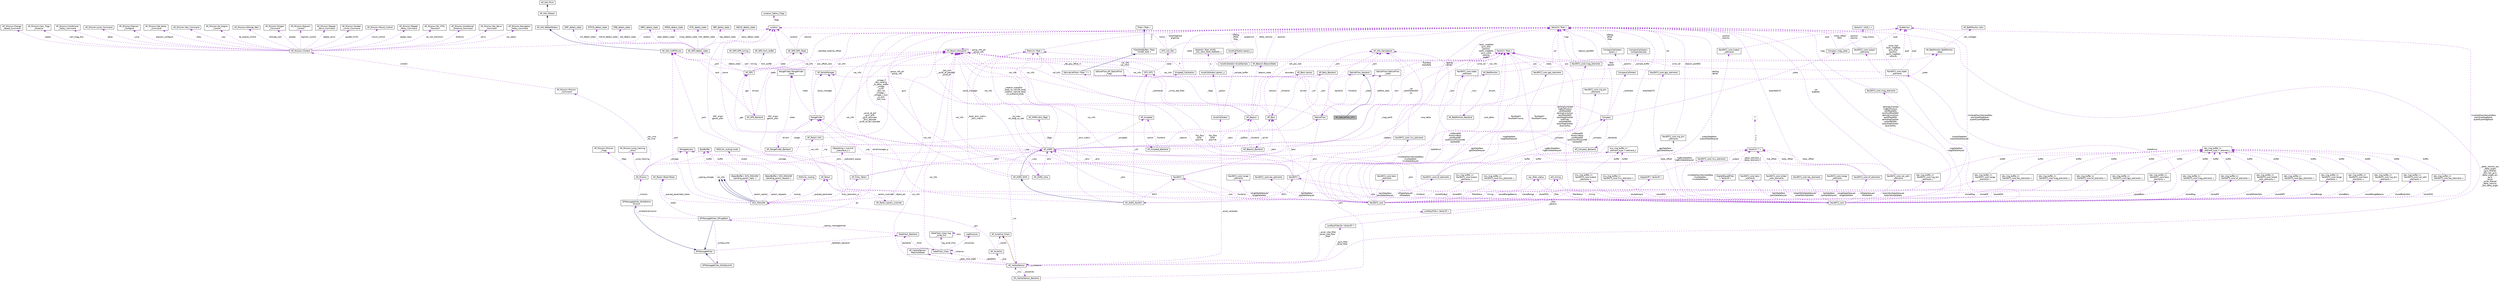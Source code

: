 digraph "AP_OpticalFlow_SITL"
{
 // INTERACTIVE_SVG=YES
  edge [fontname="Helvetica",fontsize="10",labelfontname="Helvetica",labelfontsize="10"];
  node [fontname="Helvetica",fontsize="10",shape=record];
  Node1 [label="AP_OpticalFlow_SITL",height=0.2,width=0.4,color="black", fillcolor="grey75", style="filled", fontcolor="black"];
  Node2 -> Node1 [dir="back",color="midnightblue",fontsize="10",style="solid",fontname="Helvetica"];
  Node2 [label="OpticalFlow_backend",height=0.2,width=0.4,color="black", fillcolor="white", style="filled",URL="$classOpticalFlow__backend.html"];
  Node3 -> Node2 [dir="back",color="darkorchid3",fontsize="10",style="dashed",label=" frontend" ,fontname="Helvetica"];
  Node3 [label="OpticalFlow",height=0.2,width=0.4,color="black", fillcolor="white", style="filled",URL="$classOpticalFlow.html"];
  Node4 -> Node3 [dir="back",color="darkorchid3",fontsize="10",style="dashed",label=" _ahrs" ,fontname="Helvetica"];
  Node4 [label="AP_AHRS_NavEKF",height=0.2,width=0.4,color="black", fillcolor="white", style="filled",URL="$classAP__AHRS__NavEKF.html"];
  Node5 -> Node4 [dir="back",color="midnightblue",fontsize="10",style="solid",fontname="Helvetica"];
  Node5 [label="AP_AHRS_DCM",height=0.2,width=0.4,color="black", fillcolor="white", style="filled",URL="$classAP__AHRS__DCM.html"];
  Node6 -> Node5 [dir="back",color="midnightblue",fontsize="10",style="solid",fontname="Helvetica"];
  Node6 [label="AP_AHRS",height=0.2,width=0.4,color="black", fillcolor="white", style="filled",URL="$classAP__AHRS.html"];
  Node7 -> Node6 [dir="back",color="darkorchid3",fontsize="10",style="dashed",label=" _rotation_autopilot\l_body_to_vehicle_body\n_rotation_vehicle_body\l_to_autopilot_body" ,fontname="Helvetica"];
  Node7 [label="Matrix3\< float \>",height=0.2,width=0.4,color="black", fillcolor="white", style="filled",URL="$classMatrix3.html"];
  Node8 -> Node7 [dir="back",color="darkorchid3",fontsize="10",style="dashed",label=" a\nb\nc" ,fontname="Helvetica"];
  Node8 [label="Vector3\< float \>",height=0.2,width=0.4,color="black", fillcolor="white", style="filled",URL="$classVector3.html"];
  Node9 -> Node6 [dir="back",color="darkorchid3",fontsize="10",style="dashed",label=" _flags" ,fontname="Helvetica"];
  Node9 [label="AP_AHRS::ahrs_flags",height=0.2,width=0.4,color="black", fillcolor="white", style="filled",URL="$structAP__AHRS_1_1ahrs__flags.html"];
  Node10 -> Node6 [dir="back",color="darkorchid3",fontsize="10",style="dashed",label=" _baro" ,fontname="Helvetica"];
  Node10 [label="AP_Baro",height=0.2,width=0.4,color="black", fillcolor="white", style="filled",URL="$classAP__Baro.html"];
  Node11 -> Node10 [dir="back",color="darkorchid3",fontsize="10",style="dashed",label=" sensors" ,fontname="Helvetica"];
  Node11 [label="AP_Baro::sensor",height=0.2,width=0.4,color="black", fillcolor="white", style="filled",URL="$structAP__Baro_1_1sensor.html"];
  Node12 -> Node10 [dir="back",color="darkorchid3",fontsize="10",style="dashed",label=" _climb_rate_filter" ,fontname="Helvetica"];
  Node12 [label="DerivativeFilter\< float, 7 \>",height=0.2,width=0.4,color="black", fillcolor="white", style="filled",URL="$classDerivativeFilter.html"];
  Node13 -> Node12 [dir="back",color="midnightblue",fontsize="10",style="solid",fontname="Helvetica"];
  Node13 [label="FilterWithBuffer\< float,\l FILTER_SIZE \>",height=0.2,width=0.4,color="black", fillcolor="white", style="filled",URL="$classFilterWithBuffer.html"];
  Node14 -> Node13 [dir="back",color="midnightblue",fontsize="10",style="solid",fontname="Helvetica"];
  Node14 [label="Filter\< float \>",height=0.2,width=0.4,color="black", fillcolor="white", style="filled",URL="$classFilter.html"];
  Node15 -> Node10 [dir="back",color="darkorchid3",fontsize="10",style="dashed",label=" var_info" ,fontname="Helvetica"];
  Node15 [label="AP_Param::GroupInfo",height=0.2,width=0.4,color="black", fillcolor="white", style="filled",URL="$structAP__Param_1_1GroupInfo.html"];
  Node15 -> Node15 [dir="back",color="darkorchid3",fontsize="10",style="dashed",label=" group_info_ptr\ngroup_info" ,fontname="Helvetica"];
  Node16 -> Node10 [dir="back",color="darkorchid3",fontsize="10",style="dashed",label=" drivers" ,fontname="Helvetica"];
  Node16 [label="AP_Baro_Backend",height=0.2,width=0.4,color="black", fillcolor="white", style="filled",URL="$classAP__Baro__Backend.html"];
  Node10 -> Node16 [dir="back",color="darkorchid3",fontsize="10",style="dashed",label=" _frontend" ,fontname="Helvetica"];
  Node17 -> Node16 [dir="back",color="darkorchid3",fontsize="10",style="dashed",label=" _sem" ,fontname="Helvetica"];
  Node17 [label="AP_HAL::Semaphore",height=0.2,width=0.4,color="black", fillcolor="white", style="filled",URL="$classAP__HAL_1_1Semaphore.html"];
  Node3 -> Node6 [dir="back",color="darkorchid3",fontsize="10",style="dashed",label=" _optflow" ,fontname="Helvetica"];
  Node15 -> Node6 [dir="back",color="darkorchid3",fontsize="10",style="dashed",label=" var_info" ,fontname="Helvetica"];
  Node18 -> Node6 [dir="back",color="darkorchid3",fontsize="10",style="dashed",label=" _view" ,fontname="Helvetica"];
  Node18 [label="AP_AHRS_View",height=0.2,width=0.4,color="black", fillcolor="white", style="filled",URL="$classAP__AHRS__View.html"];
  Node7 -> Node18 [dir="back",color="darkorchid3",fontsize="10",style="dashed",label=" rot_view\nrot_body_to_ned" ,fontname="Helvetica"];
  Node8 -> Node18 [dir="back",color="darkorchid3",fontsize="10",style="dashed",label=" gyro" ,fontname="Helvetica"];
  Node6 -> Node18 [dir="back",color="darkorchid3",fontsize="10",style="dashed",label=" ahrs" ,fontname="Helvetica"];
  Node8 -> Node6 [dir="back",color="darkorchid3",fontsize="10",style="dashed",label=" _last_trim\n_accel_ef_blended\n_accel_ef" ,fontname="Helvetica"];
  Node19 -> Node6 [dir="back",color="darkorchid3",fontsize="10",style="dashed",label=" _ins" ,fontname="Helvetica"];
  Node19 [label="AP_InertialSensor",height=0.2,width=0.4,color="black", fillcolor="white", style="filled",URL="$classAP__InertialSensor.html"];
  Node20 -> Node19 [dir="back",color="firebrick4",fontsize="10",style="solid",fontname="Helvetica"];
  Node20 [label="AP_AccelCal_Client",height=0.2,width=0.4,color="black", fillcolor="white", style="filled",URL="$classAP__AccelCal__Client.html"];
  Node21 -> Node19 [dir="back",color="darkorchid3",fontsize="10",style="dashed",label=" _peak_hold_state" ,fontname="Helvetica"];
  Node21 [label="AP_InertialSensor::\lPeakHoldState",height=0.2,width=0.4,color="black", fillcolor="white", style="filled",URL="$structAP__InertialSensor_1_1PeakHoldState.html"];
  Node22 -> Node19 [dir="back",color="darkorchid3",fontsize="10",style="dashed",label=" _accel_vibe_filter\n_accel_vibe_floor\l_filter" ,fontname="Helvetica"];
  Node22 [label="LowPassFilter\< Vector3f \>",height=0.2,width=0.4,color="black", fillcolor="white", style="filled",URL="$classLowPassFilter.html"];
  Node23 -> Node22 [dir="back",color="darkorchid3",fontsize="10",style="dashed",label=" _filter" ,fontname="Helvetica"];
  Node23 [label="DigitalLPF\< Vector3f \>",height=0.2,width=0.4,color="black", fillcolor="white", style="filled",URL="$classDigitalLPF.html"];
  Node24 -> Node23 [dir="back",color="darkorchid3",fontsize="10",style="dashed",label=" _output" ,fontname="Helvetica"];
  Node24 [label="Vector3\< T \>",height=0.2,width=0.4,color="black", fillcolor="white", style="filled",URL="$classVector3.html"];
  Node25 -> Node24 [dir="back",color="darkorchid3",fontsize="10",style="dashed",label=" x\ny\nz" ,fontname="Helvetica"];
  Node25 [label="T",height=0.2,width=0.4,color="grey75", fillcolor="white", style="filled"];
  Node26 -> Node19 [dir="back",color="darkorchid3",fontsize="10",style="dashed",label=" _backends" ,fontname="Helvetica"];
  Node26 [label="AP_InertialSensor_Backend",height=0.2,width=0.4,color="black", fillcolor="white", style="filled",URL="$classAP__InertialSensor__Backend.html"];
  Node17 -> Node26 [dir="back",color="darkorchid3",fontsize="10",style="dashed",label=" _sem" ,fontname="Helvetica"];
  Node19 -> Node26 [dir="back",color="darkorchid3",fontsize="10",style="dashed",label=" _imu" ,fontname="Helvetica"];
  Node27 -> Node19 [dir="back",color="darkorchid3",fontsize="10",style="dashed",label=" _gyro_filter\n_accel_filter" ,fontname="Helvetica"];
  Node27 [label="LowPassFilter2p\< Vector3f \>",height=0.2,width=0.4,color="black", fillcolor="white", style="filled",URL="$classLowPassFilter2p.html"];
  Node28 -> Node27 [dir="back",color="darkorchid3",fontsize="10",style="dashed",label=" _filter\n_params" ,fontname="Helvetica"];
  Node28 [label="DigitalBiquadFilter\l\< Vector3f \>",height=0.2,width=0.4,color="black", fillcolor="white", style="filled",URL="$classDigitalBiquadFilter.html"];
  Node24 -> Node28 [dir="back",color="darkorchid3",fontsize="10",style="dashed",label=" _delay_element_1\n_delay_element_2" ,fontname="Helvetica"];
  Node29 -> Node19 [dir="back",color="darkorchid3",fontsize="10",style="dashed",label=" _accel_calibrator" ,fontname="Helvetica"];
  Node29 [label="AccelCalibrator",height=0.2,width=0.4,color="black", fillcolor="white", style="filled",URL="$classAccelCalibrator.html"];
  Node30 -> Node29 [dir="back",color="darkorchid3",fontsize="10",style="dashed",label=" _param" ,fontname="Helvetica"];
  Node30 [label="AccelCalibrator::param_u",height=0.2,width=0.4,color="black", fillcolor="white", style="filled",URL="$unionAccelCalibrator_1_1param__u.html"];
  Node31 -> Node30 [dir="back",color="darkorchid3",fontsize="10",style="dashed",label=" s" ,fontname="Helvetica"];
  Node31 [label="AccelCalibrator::param_t",height=0.2,width=0.4,color="black", fillcolor="white", style="filled",URL="$structAccelCalibrator_1_1param__t.html"];
  Node8 -> Node31 [dir="back",color="darkorchid3",fontsize="10",style="dashed",label=" offdiag\noffset\ndiag" ,fontname="Helvetica"];
  Node32 -> Node30 [dir="back",color="darkorchid3",fontsize="10",style="dashed",label=" a" ,fontname="Helvetica"];
  Node32 [label="VectorN\< float, ACCEL\l_CAL_MAX_NUM_PARAMS \>",height=0.2,width=0.4,color="black", fillcolor="white", style="filled",URL="$classVectorN.html"];
  Node33 -> Node29 [dir="back",color="darkorchid3",fontsize="10",style="dashed",label=" _sample_buffer" ,fontname="Helvetica"];
  Node33 [label="AccelCalibrator::AccelSample",height=0.2,width=0.4,color="black", fillcolor="white", style="filled",URL="$structAccelCalibrator_1_1AccelSample.html"];
  Node8 -> Node33 [dir="back",color="darkorchid3",fontsize="10",style="dashed",label=" delta_velocity" ,fontname="Helvetica"];
  Node34 -> Node19 [dir="back",color="darkorchid3",fontsize="10",style="dashed",label=" _dataflash" ,fontname="Helvetica"];
  Node34 [label="DataFlash_Class",height=0.2,width=0.4,color="black", fillcolor="white", style="filled",URL="$classDataFlash__Class.html"];
  Node35 -> Node34 [dir="back",color="darkorchid3",fontsize="10",style="dashed",label=" log_write_fmts" ,fontname="Helvetica"];
  Node35 [label="DataFlash_Class::log\l_write_fmt",height=0.2,width=0.4,color="black", fillcolor="white", style="filled",URL="$structDataFlash__Class_1_1log__write__fmt.html"];
  Node35 -> Node35 [dir="back",color="darkorchid3",fontsize="10",style="dashed",label=" next" ,fontname="Helvetica"];
  Node36 -> Node34 [dir="back",color="darkorchid3",fontsize="10",style="dashed",label=" _structures" ,fontname="Helvetica"];
  Node36 [label="LogStructure",height=0.2,width=0.4,color="black", fillcolor="white", style="filled",URL="$structLogStructure.html"];
  Node34 -> Node34 [dir="back",color="darkorchid3",fontsize="10",style="dashed",label=" _instance" ,fontname="Helvetica"];
  Node37 -> Node34 [dir="back",color="darkorchid3",fontsize="10",style="dashed",label=" backends" ,fontname="Helvetica"];
  Node37 [label="DataFlash_Backend",height=0.2,width=0.4,color="black", fillcolor="white", style="filled",URL="$classDataFlash__Backend.html"];
  Node34 -> Node37 [dir="back",color="darkorchid3",fontsize="10",style="dashed",label=" _front" ,fontname="Helvetica"];
  Node38 -> Node37 [dir="back",color="darkorchid3",fontsize="10",style="dashed",label=" _startup_messagewriter" ,fontname="Helvetica"];
  Node38 [label="DFMessageWriter_DFLogStart",height=0.2,width=0.4,color="black", fillcolor="white", style="filled",URL="$classDFMessageWriter__DFLogStart.html"];
  Node39 -> Node38 [dir="back",color="midnightblue",fontsize="10",style="solid",fontname="Helvetica"];
  Node39 [label="DFMessageWriter",height=0.2,width=0.4,color="black", fillcolor="white", style="filled",URL="$classDFMessageWriter.html"];
  Node37 -> Node39 [dir="back",color="darkorchid3",fontsize="10",style="dashed",label=" _dataflash_backend" ,fontname="Helvetica"];
  Node40 -> Node38 [dir="back",color="darkorchid3",fontsize="10",style="dashed",label=" _writeentiremission" ,fontname="Helvetica"];
  Node40 [label="DFMessageWriter_WriteEntire\lMission",height=0.2,width=0.4,color="black", fillcolor="white", style="filled",URL="$classDFMessageWriter__WriteEntireMission.html"];
  Node39 -> Node40 [dir="back",color="midnightblue",fontsize="10",style="solid",fontname="Helvetica"];
  Node41 -> Node40 [dir="back",color="darkorchid3",fontsize="10",style="dashed",label=" _mission" ,fontname="Helvetica"];
  Node41 [label="AP_Mission",height=0.2,width=0.4,color="black", fillcolor="white", style="filled",URL="$classAP__Mission.html",tooltip="Object managing Mission. "];
  Node42 -> Node41 [dir="back",color="darkorchid3",fontsize="10",style="dashed",label=" _storage" ,fontname="Helvetica"];
  Node42 [label="StorageAccess",height=0.2,width=0.4,color="black", fillcolor="white", style="filled",URL="$classStorageAccess.html"];
  Node43 -> Node41 [dir="back",color="darkorchid3",fontsize="10",style="dashed",label=" _nav_cmd\n_do_cmd" ,fontname="Helvetica"];
  Node43 [label="AP_Mission::Mission\l_Command",height=0.2,width=0.4,color="black", fillcolor="white", style="filled",URL="$structAP__Mission_1_1Mission__Command.html"];
  Node44 -> Node43 [dir="back",color="darkorchid3",fontsize="10",style="dashed",label=" content" ,fontname="Helvetica"];
  Node44 [label="AP_Mission::Content",height=0.2,width=0.4,color="black", fillcolor="white", style="filled",URL="$unionAP__Mission_1_1Content.html"];
  Node45 -> Node44 [dir="back",color="darkorchid3",fontsize="10",style="dashed",label=" guided_limits" ,fontname="Helvetica"];
  Node45 [label="AP_Mission::Guided\l_Limits_Command",height=0.2,width=0.4,color="black", fillcolor="white", style="filled",URL="$structAP__Mission_1_1Guided__Limits__Command.html"];
  Node46 -> Node44 [dir="back",color="darkorchid3",fontsize="10",style="dashed",label=" mount_control" ,fontname="Helvetica"];
  Node46 [label="AP_Mission::Mount_Control",height=0.2,width=0.4,color="black", fillcolor="white", style="filled",URL="$structAP__Mission_1_1Mount__Control.html"];
  Node47 -> Node44 [dir="back",color="darkorchid3",fontsize="10",style="dashed",label=" repeat_relay" ,fontname="Helvetica"];
  Node47 [label="AP_Mission::Repeat\l_Relay_Command",height=0.2,width=0.4,color="black", fillcolor="white", style="filled",URL="$structAP__Mission_1_1Repeat__Relay__Command.html"];
  Node48 -> Node44 [dir="back",color="darkorchid3",fontsize="10",style="dashed",label=" do_vtol_transition" ,fontname="Helvetica"];
  Node48 [label="AP_Mission::Do_VTOL\l_Transition",height=0.2,width=0.4,color="black", fillcolor="white", style="filled",URL="$structAP__Mission_1_1Do__VTOL__Transition.html"];
  Node49 -> Node44 [dir="back",color="darkorchid3",fontsize="10",style="dashed",label=" distance" ,fontname="Helvetica"];
  Node49 [label="AP_Mission::Conditional\l_Distance_Command",height=0.2,width=0.4,color="black", fillcolor="white", style="filled",URL="$structAP__Mission_1_1Conditional__Distance__Command.html"];
  Node50 -> Node44 [dir="back",color="darkorchid3",fontsize="10",style="dashed",label=" servo" ,fontname="Helvetica"];
  Node50 [label="AP_Mission::Set_Servo\l_Command",height=0.2,width=0.4,color="black", fillcolor="white", style="filled",URL="$structAP__Mission_1_1Set__Servo__Command.html"];
  Node51 -> Node44 [dir="back",color="darkorchid3",fontsize="10",style="dashed",label=" nav_delay" ,fontname="Helvetica"];
  Node51 [label="AP_Mission::Navigation\l_Delay_Command",height=0.2,width=0.4,color="black", fillcolor="white", style="filled",URL="$structAP__Mission_1_1Navigation__Delay__Command.html"];
  Node52 -> Node44 [dir="back",color="darkorchid3",fontsize="10",style="dashed",label=" speed" ,fontname="Helvetica"];
  Node52 [label="AP_Mission::Change\l_Speed_Command",height=0.2,width=0.4,color="black", fillcolor="white", style="filled",URL="$structAP__Mission_1_1Change__Speed__Command.html"];
  Node53 -> Node44 [dir="back",color="darkorchid3",fontsize="10",style="dashed",label=" cam_trigg_dist" ,fontname="Helvetica"];
  Node53 [label="AP_Mission::Cam_Trigg\l_Distance",height=0.2,width=0.4,color="black", fillcolor="white", style="filled",URL="$structAP__Mission_1_1Cam__Trigg__Distance.html"];
  Node54 -> Node44 [dir="back",color="darkorchid3",fontsize="10",style="dashed",label=" delay" ,fontname="Helvetica"];
  Node54 [label="AP_Mission::Conditional\l_Delay_Command",height=0.2,width=0.4,color="black", fillcolor="white", style="filled",URL="$structAP__Mission_1_1Conditional__Delay__Command.html"];
  Node55 -> Node44 [dir="back",color="darkorchid3",fontsize="10",style="dashed",label=" jump" ,fontname="Helvetica"];
  Node55 [label="AP_Mission::Jump_Command",height=0.2,width=0.4,color="black", fillcolor="white", style="filled",URL="$structAP__Mission_1_1Jump__Command.html"];
  Node56 -> Node44 [dir="back",color="darkorchid3",fontsize="10",style="dashed",label=" location" ,fontname="Helvetica"];
  Node56 [label="Location",height=0.2,width=0.4,color="black", fillcolor="white", style="filled",URL="$structLocation.html"];
  Node57 -> Node56 [dir="back",color="darkorchid3",fontsize="10",style="dashed",label=" flags" ,fontname="Helvetica"];
  Node57 [label="Location_Option_Flags",height=0.2,width=0.4,color="black", fillcolor="white", style="filled",URL="$structLocation__Option__Flags.html"];
  Node58 -> Node44 [dir="back",color="darkorchid3",fontsize="10",style="dashed",label=" digicam_configure" ,fontname="Helvetica"];
  Node58 [label="AP_Mission::Digicam\l_Configure",height=0.2,width=0.4,color="black", fillcolor="white", style="filled",URL="$structAP__Mission_1_1Digicam__Configure.html"];
  Node59 -> Node44 [dir="back",color="darkorchid3",fontsize="10",style="dashed",label=" relay" ,fontname="Helvetica"];
  Node59 [label="AP_Mission::Set_Relay\l_Command",height=0.2,width=0.4,color="black", fillcolor="white", style="filled",URL="$structAP__Mission_1_1Set__Relay__Command.html"];
  Node60 -> Node44 [dir="back",color="darkorchid3",fontsize="10",style="dashed",label=" yaw" ,fontname="Helvetica"];
  Node60 [label="AP_Mission::Yaw_Command",height=0.2,width=0.4,color="black", fillcolor="white", style="filled",URL="$structAP__Mission_1_1Yaw__Command.html"];
  Node61 -> Node44 [dir="back",color="darkorchid3",fontsize="10",style="dashed",label=" do_engine_control" ,fontname="Helvetica"];
  Node61 [label="AP_Mission::Do_Engine\l_Control",height=0.2,width=0.4,color="black", fillcolor="white", style="filled",URL="$structAP__Mission_1_1Do__Engine__Control.html"];
  Node62 -> Node44 [dir="back",color="darkorchid3",fontsize="10",style="dashed",label=" altitude_wait" ,fontname="Helvetica"];
  Node62 [label="AP_Mission::Altitude_Wait",height=0.2,width=0.4,color="black", fillcolor="white", style="filled",URL="$structAP__Mission_1_1Altitude__Wait.html"];
  Node63 -> Node44 [dir="back",color="darkorchid3",fontsize="10",style="dashed",label=" gripper" ,fontname="Helvetica"];
  Node63 [label="AP_Mission::Gripper\l_Command",height=0.2,width=0.4,color="black", fillcolor="white", style="filled",URL="$structAP__Mission_1_1Gripper__Command.html"];
  Node64 -> Node44 [dir="back",color="darkorchid3",fontsize="10",style="dashed",label=" digicam_control" ,fontname="Helvetica"];
  Node64 [label="AP_Mission::Digicam\l_Control",height=0.2,width=0.4,color="black", fillcolor="white", style="filled",URL="$structAP__Mission_1_1Digicam__Control.html"];
  Node65 -> Node44 [dir="back",color="darkorchid3",fontsize="10",style="dashed",label=" repeat_servo" ,fontname="Helvetica"];
  Node65 [label="AP_Mission::Repeat\l_Servo_Command",height=0.2,width=0.4,color="black", fillcolor="white", style="filled",URL="$structAP__Mission_1_1Repeat__Servo__Command.html"];
  Node15 -> Node41 [dir="back",color="darkorchid3",fontsize="10",style="dashed",label=" var_info" ,fontname="Helvetica"];
  Node66 -> Node41 [dir="back",color="darkorchid3",fontsize="10",style="dashed",label=" _flags" ,fontname="Helvetica"];
  Node66 [label="AP_Mission::Mission\l_Flags",height=0.2,width=0.4,color="black", fillcolor="white", style="filled",URL="$structAP__Mission_1_1Mission__Flags.html"];
  Node6 -> Node41 [dir="back",color="darkorchid3",fontsize="10",style="dashed",label=" _ahrs" ,fontname="Helvetica"];
  Node67 -> Node41 [dir="back",color="darkorchid3",fontsize="10",style="dashed",label=" _jump_tracking" ,fontname="Helvetica"];
  Node67 [label="AP_Mission::jump_tracking\l_struct",height=0.2,width=0.4,color="black", fillcolor="white", style="filled",URL="$structAP__Mission_1_1jump__tracking__struct.html"];
  Node68 -> Node38 [dir="back",color="darkorchid3",fontsize="10",style="dashed",label=" _writesysinfo" ,fontname="Helvetica"];
  Node68 [label="DFMessageWriter_WriteSysInfo",height=0.2,width=0.4,color="black", fillcolor="white", style="filled",URL="$classDFMessageWriter__WriteSysInfo.html"];
  Node39 -> Node68 [dir="back",color="midnightblue",fontsize="10",style="solid",fontname="Helvetica"];
  Node69 -> Node38 [dir="back",color="darkorchid3",fontsize="10",style="dashed",label=" token" ,fontname="Helvetica"];
  Node69 [label="AP_Param::ParamToken",height=0.2,width=0.4,color="black", fillcolor="white", style="filled",URL="$structAP__Param_1_1ParamToken.html"];
  Node70 -> Node38 [dir="back",color="darkorchid3",fontsize="10",style="dashed",label=" ap" ,fontname="Helvetica"];
  Node70 [label="AP_Param",height=0.2,width=0.4,color="black", fillcolor="white", style="filled",URL="$classAP__Param.html"];
  Node42 -> Node70 [dir="back",color="darkorchid3",fontsize="10",style="dashed",label=" _storage" ,fontname="Helvetica"];
  Node71 -> Node70 [dir="back",color="darkorchid3",fontsize="10",style="dashed",label=" _var_info" ,fontname="Helvetica"];
  Node71 [label="AP_Param::Info",height=0.2,width=0.4,color="black", fillcolor="white", style="filled",URL="$structAP__Param_1_1Info.html"];
  Node15 -> Node71 [dir="back",color="darkorchid3",fontsize="10",style="dashed",label=" group_info_ptr\ngroup_info" ,fontname="Helvetica"];
  Node72 -> Node70 [dir="back",color="darkorchid3",fontsize="10",style="dashed",label=" param_overrides" ,fontname="Helvetica"];
  Node72 [label="AP_Param::param_override",height=0.2,width=0.4,color="black", fillcolor="white", style="filled",URL="$structAP__Param_1_1param__override.html"];
  Node70 -> Node72 [dir="back",color="darkorchid3",fontsize="10",style="dashed",label=" object_ptr" ,fontname="Helvetica"];
  Node15 -> Node34 [dir="back",color="darkorchid3",fontsize="10",style="dashed",label=" var_info" ,fontname="Helvetica"];
  Node15 -> Node19 [dir="back",color="darkorchid3",fontsize="10",style="dashed",label=" var_info" ,fontname="Helvetica"];
  Node19 -> Node19 [dir="back",color="darkorchid3",fontsize="10",style="dashed",label=" _s_instance" ,fontname="Helvetica"];
  Node8 -> Node19 [dir="back",color="darkorchid3",fontsize="10",style="dashed",label=" _delta_velocity_acc\n_delta_angle\n_gyro_filtered\n_last_raw_gyro\n_delta_angle_acc\n_gyro\n_accel\n_accel_filtered\n_delta_velocity\n_last_delta_angle\n..." ,fontname="Helvetica"];
  Node73 -> Node19 [dir="back",color="darkorchid3",fontsize="10",style="dashed",label=" _acal" ,fontname="Helvetica"];
  Node73 [label="AP_AccelCal",height=0.2,width=0.4,color="black", fillcolor="white", style="filled",URL="$classAP__AccelCal.html"];
  Node74 -> Node73 [dir="back",color="darkorchid3",fontsize="10",style="dashed",label=" _gcs" ,fontname="Helvetica"];
  Node74 [label="GCS_MAVLINK",height=0.2,width=0.4,color="black", fillcolor="white", style="filled",URL="$structGCS__MAVLINK.html",tooltip="MAVLink transport control class. "];
  Node75 -> Node74 [dir="back",color="midnightblue",fontsize="10",style="solid",fontname="Helvetica"];
  Node75 [label="var_info",height=0.2,width=0.4,color="grey75", fillcolor="white", style="filled"];
  Node75 -> Node74 [dir="back",color="midnightblue",fontsize="10",style="solid",fontname="Helvetica"];
  Node75 -> Node74 [dir="back",color="midnightblue",fontsize="10",style="solid",fontname="Helvetica"];
  Node42 -> Node74 [dir="back",color="darkorchid3",fontsize="10",style="dashed",label=" _signing_storage" ,fontname="Helvetica"];
  Node76 -> Node74 [dir="back",color="darkorchid3",fontsize="10",style="dashed",label=" serialmanager_p" ,fontname="Helvetica"];
  Node76 [label="AP_SerialManager",height=0.2,width=0.4,color="black", fillcolor="white", style="filled",URL="$classAP__SerialManager.html"];
  Node77 -> Node76 [dir="back",color="darkorchid3",fontsize="10",style="dashed",label=" uart" ,fontname="Helvetica"];
  Node77 [label="AP_HAL::UARTDriver",height=0.2,width=0.4,color="black", fillcolor="white", style="filled",URL="$classAP__HAL_1_1UARTDriver.html"];
  Node78 -> Node77 [dir="back",color="midnightblue",fontsize="10",style="solid",fontname="Helvetica"];
  Node78 [label="AP_HAL::BetterStream",height=0.2,width=0.4,color="black", fillcolor="white", style="filled",URL="$classAP__HAL_1_1BetterStream.html"];
  Node79 -> Node78 [dir="back",color="midnightblue",fontsize="10",style="solid",fontname="Helvetica"];
  Node79 [label="AP_HAL::Stream",height=0.2,width=0.4,color="black", fillcolor="white", style="filled",URL="$classAP__HAL_1_1Stream.html"];
  Node80 -> Node79 [dir="back",color="midnightblue",fontsize="10",style="solid",fontname="Helvetica"];
  Node80 [label="AP_HAL::Print",height=0.2,width=0.4,color="black", fillcolor="white", style="filled",URL="$classAP__HAL_1_1Print.html"];
  Node15 -> Node76 [dir="back",color="darkorchid3",fontsize="10",style="dashed",label=" var_info" ,fontname="Helvetica"];
  Node81 -> Node74 [dir="back",color="darkorchid3",fontsize="10",style="dashed",label=" param_replies" ,fontname="Helvetica"];
  Node81 [label="ObjectBuffer\< GCS_MAVLINK\l::pending_param_reply \>",height=0.2,width=0.4,color="black", fillcolor="white", style="filled",URL="$classObjectBuffer.html"];
  Node82 -> Node81 [dir="back",color="darkorchid3",fontsize="10",style="dashed",label=" buffer" ,fontname="Helvetica"];
  Node82 [label="ByteBuffer",height=0.2,width=0.4,color="black", fillcolor="white", style="filled",URL="$classByteBuffer.html"];
  Node83 -> Node74 [dir="back",color="darkorchid3",fontsize="10",style="dashed",label=" param_requests" ,fontname="Helvetica"];
  Node83 [label="ObjectBuffer\< GCS_MAVLINK\l::pending_param_request \>",height=0.2,width=0.4,color="black", fillcolor="white", style="filled",URL="$classObjectBuffer.html"];
  Node82 -> Node83 [dir="back",color="darkorchid3",fontsize="10",style="dashed",label=" buffer" ,fontname="Helvetica"];
  Node69 -> Node74 [dir="back",color="darkorchid3",fontsize="10",style="dashed",label=" _queued_parameter_token" ,fontname="Helvetica"];
  Node84 -> Node74 [dir="back",color="darkorchid3",fontsize="10",style="dashed",label=" routing" ,fontname="Helvetica"];
  Node84 [label="MAVLink_routing",height=0.2,width=0.4,color="black", fillcolor="white", style="filled",URL="$classMAVLink__routing.html"];
  Node85 -> Node84 [dir="back",color="darkorchid3",fontsize="10",style="dashed",label=" routes" ,fontname="Helvetica"];
  Node85 [label="MAVLink_routing::route",height=0.2,width=0.4,color="black", fillcolor="white", style="filled",URL="$structMAVLink__routing_1_1route.html"];
  Node77 -> Node74 [dir="back",color="darkorchid3",fontsize="10",style="dashed",label=" _port" ,fontname="Helvetica"];
  Node70 -> Node74 [dir="back",color="darkorchid3",fontsize="10",style="dashed",label=" _queued_parameter" ,fontname="Helvetica"];
  Node15 -> Node74 [dir="back",color="darkorchid3",fontsize="10",style="dashed",label=" var_info" ,fontname="Helvetica"];
  Node86 -> Node74 [dir="back",color="darkorchid3",fontsize="10",style="dashed",label=" frsky_telemetry_p" ,fontname="Helvetica"];
  Node86 [label="AP_Frsky_Telem",height=0.2,width=0.4,color="black", fillcolor="white", style="filled",URL="$classAP__Frsky__Telem.html"];
  Node87 -> Node86 [dir="back",color="darkorchid3",fontsize="10",style="dashed",label=" _battery" ,fontname="Helvetica"];
  Node87 [label="AP_BattMonitor",height=0.2,width=0.4,color="black", fillcolor="white", style="filled",URL="$classAP__BattMonitor.html"];
  Node15 -> Node87 [dir="back",color="darkorchid3",fontsize="10",style="dashed",label=" var_info" ,fontname="Helvetica"];
  Node88 -> Node87 [dir="back",color="darkorchid3",fontsize="10",style="dashed",label=" state" ,fontname="Helvetica"];
  Node88 [label="AP_BattMonitor::BattMonitor\l_State",height=0.2,width=0.4,color="black", fillcolor="white", style="filled",URL="$structAP__BattMonitor_1_1BattMonitor__State.html"];
  Node89 -> Node88 [dir="back",color="darkorchid3",fontsize="10",style="dashed",label=" cell_voltages" ,fontname="Helvetica"];
  Node89 [label="AP_BattMonitor::cells",height=0.2,width=0.4,color="black", fillcolor="white", style="filled",URL="$structAP__BattMonitor_1_1cells.html"];
  Node90 -> Node87 [dir="back",color="darkorchid3",fontsize="10",style="dashed",label=" drivers" ,fontname="Helvetica"];
  Node90 [label="AP_BattMonitor_Backend",height=0.2,width=0.4,color="black", fillcolor="white", style="filled",URL="$classAP__BattMonitor__Backend.html"];
  Node87 -> Node90 [dir="back",color="darkorchid3",fontsize="10",style="dashed",label=" _mon" ,fontname="Helvetica"];
  Node88 -> Node90 [dir="back",color="darkorchid3",fontsize="10",style="dashed",label=" _state" ,fontname="Helvetica"];
  Node77 -> Node86 [dir="back",color="darkorchid3",fontsize="10",style="dashed",label=" _port" ,fontname="Helvetica"];
  Node91 -> Node86 [dir="back",color="darkorchid3",fontsize="10",style="dashed",label=" _rng" ,fontname="Helvetica"];
  Node91 [label="RangeFinder",height=0.2,width=0.4,color="black", fillcolor="white", style="filled",URL="$classRangeFinder.html"];
  Node76 -> Node91 [dir="back",color="darkorchid3",fontsize="10",style="dashed",label=" serial_manager" ,fontname="Helvetica"];
  Node92 -> Node91 [dir="back",color="darkorchid3",fontsize="10",style="dashed",label=" state" ,fontname="Helvetica"];
  Node92 [label="RangeFinder::RangeFinder\l_State",height=0.2,width=0.4,color="black", fillcolor="white", style="filled",URL="$structRangeFinder_1_1RangeFinder__State.html"];
  Node15 -> Node91 [dir="back",color="darkorchid3",fontsize="10",style="dashed",label=" var_info" ,fontname="Helvetica"];
  Node8 -> Node91 [dir="back",color="darkorchid3",fontsize="10",style="dashed",label=" pos_offset_zero" ,fontname="Helvetica"];
  Node93 -> Node91 [dir="back",color="darkorchid3",fontsize="10",style="dashed",label=" drivers" ,fontname="Helvetica"];
  Node93 [label="AP_RangeFinder_Backend",height=0.2,width=0.4,color="black", fillcolor="white", style="filled",URL="$classAP__RangeFinder__Backend.html"];
  Node92 -> Node93 [dir="back",color="darkorchid3",fontsize="10",style="dashed",label=" state" ,fontname="Helvetica"];
  Node17 -> Node93 [dir="back",color="darkorchid3",fontsize="10",style="dashed",label=" _sem" ,fontname="Helvetica"];
  Node91 -> Node93 [dir="back",color="darkorchid3",fontsize="10",style="dashed",label=" ranger" ,fontname="Helvetica"];
  Node6 -> Node86 [dir="back",color="darkorchid3",fontsize="10",style="dashed",label=" _ahrs" ,fontname="Helvetica"];
  Node94 -> Node86 [dir="back",color="darkorchid3",fontsize="10",style="dashed",label=" _statustext_queue" ,fontname="Helvetica"];
  Node94 [label="ObjectArray\< mavlink\l_statustext_t \>",height=0.2,width=0.4,color="black", fillcolor="white", style="filled",URL="$classObjectArray.html"];
  Node20 -> Node73 [dir="back",color="darkorchid3",fontsize="10",style="dashed",label=" _clients" ,fontname="Helvetica"];
  Node95 -> Node6 [dir="back",color="darkorchid3",fontsize="10",style="dashed",label=" _airspeed" ,fontname="Helvetica"];
  Node95 [label="AP_Airspeed",height=0.2,width=0.4,color="black", fillcolor="white", style="filled",URL="$classAP__Airspeed.html"];
  Node15 -> Node95 [dir="back",color="darkorchid3",fontsize="10",style="dashed",label=" var_info" ,fontname="Helvetica"];
  Node96 -> Node95 [dir="back",color="darkorchid3",fontsize="10",style="dashed",label=" sensor" ,fontname="Helvetica"];
  Node96 [label="AP_Airspeed_Backend",height=0.2,width=0.4,color="black", fillcolor="white", style="filled",URL="$classAP__Airspeed__Backend.html"];
  Node95 -> Node96 [dir="back",color="darkorchid3",fontsize="10",style="dashed",label=" frontend" ,fontname="Helvetica"];
  Node17 -> Node96 [dir="back",color="darkorchid3",fontsize="10",style="dashed",label=" sem" ,fontname="Helvetica"];
  Node97 -> Node95 [dir="back",color="darkorchid3",fontsize="10",style="dashed",label=" _calibration" ,fontname="Helvetica"];
  Node97 [label="Airspeed_Calibration",height=0.2,width=0.4,color="black", fillcolor="white", style="filled",URL="$classAirspeed__Calibration.html"];
  Node7 -> Node97 [dir="back",color="darkorchid3",fontsize="10",style="dashed",label=" P" ,fontname="Helvetica"];
  Node8 -> Node97 [dir="back",color="darkorchid3",fontsize="10",style="dashed",label=" state" ,fontname="Helvetica"];
  Node98 -> Node6 [dir="back",color="darkorchid3",fontsize="10",style="dashed",label=" _hp\n_lastGndVelADS\n_lp" ,fontname="Helvetica"];
  Node98 [label="Vector2\< float \>",height=0.2,width=0.4,color="black", fillcolor="white", style="filled",URL="$structVector2.html"];
  Node99 -> Node6 [dir="back",color="darkorchid3",fontsize="10",style="dashed",label=" _gps" ,fontname="Helvetica"];
  Node99 [label="AP_GPS",height=0.2,width=0.4,color="black", fillcolor="white", style="filled",URL="$classAP__GPS.html"];
  Node100 -> Node99 [dir="back",color="darkorchid3",fontsize="10",style="dashed",label=" detect_state" ,fontname="Helvetica"];
  Node100 [label="AP_GPS::detect_state",height=0.2,width=0.4,color="black", fillcolor="white", style="filled",URL="$structAP__GPS_1_1detect__state.html"];
  Node101 -> Node100 [dir="back",color="darkorchid3",fontsize="10",style="dashed",label=" sbp_detect_state" ,fontname="Helvetica"];
  Node101 [label="SBP_detect_state",height=0.2,width=0.4,color="black", fillcolor="white", style="filled",URL="$structSBP__detect__state.html"];
  Node102 -> Node100 [dir="back",color="darkorchid3",fontsize="10",style="dashed",label=" ublox_detect_state" ,fontname="Helvetica"];
  Node102 [label="UBLOX_detect_state",height=0.2,width=0.4,color="black", fillcolor="white", style="filled",URL="$structUBLOX__detect__state.html"];
  Node103 -> Node100 [dir="back",color="darkorchid3",fontsize="10",style="dashed",label=" sirf_detect_state" ,fontname="Helvetica"];
  Node103 [label="SIRF_detect_state",height=0.2,width=0.4,color="black", fillcolor="white", style="filled",URL="$structSIRF__detect__state.html"];
  Node104 -> Node100 [dir="back",color="darkorchid3",fontsize="10",style="dashed",label=" mtk19_detect_state" ,fontname="Helvetica"];
  Node104 [label="MTK19_detect_state",height=0.2,width=0.4,color="black", fillcolor="white", style="filled",URL="$structMTK19__detect__state.html"];
  Node105 -> Node100 [dir="back",color="darkorchid3",fontsize="10",style="dashed",label=" erb_detect_state" ,fontname="Helvetica"];
  Node105 [label="ERB_detect_state",height=0.2,width=0.4,color="black", fillcolor="white", style="filled",URL="$structERB__detect__state.html"];
  Node106 -> Node100 [dir="back",color="darkorchid3",fontsize="10",style="dashed",label=" sbp2_detect_state" ,fontname="Helvetica"];
  Node106 [label="SBP2_detect_state",height=0.2,width=0.4,color="black", fillcolor="white", style="filled",URL="$structSBP2__detect__state.html"];
  Node107 -> Node100 [dir="back",color="darkorchid3",fontsize="10",style="dashed",label=" nmea_detect_state" ,fontname="Helvetica"];
  Node107 [label="NMEA_detect_state",height=0.2,width=0.4,color="black", fillcolor="white", style="filled",URL="$structNMEA__detect__state.html"];
  Node108 -> Node100 [dir="back",color="darkorchid3",fontsize="10",style="dashed",label=" mtk_detect_state" ,fontname="Helvetica"];
  Node108 [label="MTK_detect_state",height=0.2,width=0.4,color="black", fillcolor="white", style="filled",URL="$structMTK__detect__state.html"];
  Node109 -> Node99 [dir="back",color="darkorchid3",fontsize="10",style="dashed",label=" timing" ,fontname="Helvetica"];
  Node109 [label="AP_GPS::GPS_timing",height=0.2,width=0.4,color="black", fillcolor="white", style="filled",URL="$structAP__GPS_1_1GPS__timing.html"];
  Node110 -> Node99 [dir="back",color="darkorchid3",fontsize="10",style="dashed",label=" drivers" ,fontname="Helvetica"];
  Node110 [label="AP_GPS_Backend",height=0.2,width=0.4,color="black", fillcolor="white", style="filled",URL="$classAP__GPS__Backend.html"];
  Node77 -> Node110 [dir="back",color="darkorchid3",fontsize="10",style="dashed",label=" port" ,fontname="Helvetica"];
  Node99 -> Node110 [dir="back",color="darkorchid3",fontsize="10",style="dashed",label=" gps" ,fontname="Helvetica"];
  Node111 -> Node110 [dir="back",color="darkorchid3",fontsize="10",style="dashed",label=" state" ,fontname="Helvetica"];
  Node111 [label="AP_GPS::GPS_State",height=0.2,width=0.4,color="black", fillcolor="white", style="filled",URL="$structAP__GPS_1_1GPS__State.html"];
  Node8 -> Node111 [dir="back",color="darkorchid3",fontsize="10",style="dashed",label=" velocity" ,fontname="Helvetica"];
  Node56 -> Node111 [dir="back",color="darkorchid3",fontsize="10",style="dashed",label=" location" ,fontname="Helvetica"];
  Node77 -> Node99 [dir="back",color="darkorchid3",fontsize="10",style="dashed",label=" _port" ,fontname="Helvetica"];
  Node15 -> Node99 [dir="back",color="darkorchid3",fontsize="10",style="dashed",label=" var_info" ,fontname="Helvetica"];
  Node8 -> Node99 [dir="back",color="darkorchid3",fontsize="10",style="dashed",label=" _blended_antenna_offset" ,fontname="Helvetica"];
  Node98 -> Node99 [dir="back",color="darkorchid3",fontsize="10",style="dashed",label=" _NE_pos_offset_m" ,fontname="Helvetica"];
  Node112 -> Node99 [dir="back",color="darkorchid3",fontsize="10",style="dashed",label=" rtcm_buffer" ,fontname="Helvetica"];
  Node112 [label="AP_GPS::rtcm_buffer",height=0.2,width=0.4,color="black", fillcolor="white", style="filled",URL="$structAP__GPS_1_1rtcm__buffer.html"];
  Node111 -> Node99 [dir="back",color="darkorchid3",fontsize="10",style="dashed",label=" state" ,fontname="Helvetica"];
  Node56 -> Node6 [dir="back",color="darkorchid3",fontsize="10",style="dashed",label=" _home" ,fontname="Helvetica"];
  Node113 -> Node6 [dir="back",color="darkorchid3",fontsize="10",style="dashed",label=" _beacon" ,fontname="Helvetica"];
  Node113 [label="AP_Beacon",height=0.2,width=0.4,color="black", fillcolor="white", style="filled",URL="$classAP__Beacon.html"];
  Node76 -> Node113 [dir="back",color="darkorchid3",fontsize="10",style="dashed",label=" serial_manager" ,fontname="Helvetica"];
  Node114 -> Node113 [dir="back",color="darkorchid3",fontsize="10",style="dashed",label=" _driver" ,fontname="Helvetica"];
  Node114 [label="AP_Beacon_Backend",height=0.2,width=0.4,color="black", fillcolor="white", style="filled",URL="$classAP__Beacon__Backend.html"];
  Node113 -> Node114 [dir="back",color="darkorchid3",fontsize="10",style="dashed",label=" _frontend" ,fontname="Helvetica"];
  Node15 -> Node113 [dir="back",color="darkorchid3",fontsize="10",style="dashed",label=" var_info" ,fontname="Helvetica"];
  Node8 -> Node113 [dir="back",color="darkorchid3",fontsize="10",style="dashed",label=" veh_pos_ned" ,fontname="Helvetica"];
  Node98 -> Node113 [dir="back",color="darkorchid3",fontsize="10",style="dashed",label=" boundary" ,fontname="Helvetica"];
  Node115 -> Node113 [dir="back",color="darkorchid3",fontsize="10",style="dashed",label=" beacon_state" ,fontname="Helvetica"];
  Node115 [label="AP_Beacon::BeaconState",height=0.2,width=0.4,color="black", fillcolor="white", style="filled",URL="$structAP__Beacon_1_1BeaconState.html"];
  Node8 -> Node115 [dir="back",color="darkorchid3",fontsize="10",style="dashed",label=" position" ,fontname="Helvetica"];
  Node116 -> Node6 [dir="back",color="darkorchid3",fontsize="10",style="dashed",label=" _compass" ,fontname="Helvetica"];
  Node116 [label="Compass",height=0.2,width=0.4,color="black", fillcolor="white", style="filled",URL="$classCompass.html"];
  Node15 -> Node116 [dir="back",color="darkorchid3",fontsize="10",style="dashed",label=" var_info" ,fontname="Helvetica"];
  Node8 -> Node116 [dir="back",color="darkorchid3",fontsize="10",style="dashed",label=" field\nBearth" ,fontname="Helvetica"];
  Node117 -> Node116 [dir="back",color="darkorchid3",fontsize="10",style="dashed",label=" _calibrator" ,fontname="Helvetica"];
  Node117 [label="CompassCalibrator",height=0.2,width=0.4,color="black", fillcolor="white", style="filled",URL="$classCompassCalibrator.html"];
  Node118 -> Node117 [dir="back",color="darkorchid3",fontsize="10",style="dashed",label=" _params" ,fontname="Helvetica"];
  Node118 [label="CompassCalibrator::\lparam_t",height=0.2,width=0.4,color="black", fillcolor="white", style="filled",URL="$classCompassCalibrator_1_1param__t.html"];
  Node8 -> Node118 [dir="back",color="darkorchid3",fontsize="10",style="dashed",label=" offdiag\noffset\ndiag" ,fontname="Helvetica"];
  Node119 -> Node117 [dir="back",color="darkorchid3",fontsize="10",style="dashed",label=" _sample_buffer" ,fontname="Helvetica"];
  Node119 [label="CompassCalibrator::\lCompassSample",height=0.2,width=0.4,color="black", fillcolor="white", style="filled",URL="$classCompassCalibrator_1_1CompassSample.html"];
  Node120 -> Node116 [dir="back",color="darkorchid3",fontsize="10",style="dashed",label=" _backends" ,fontname="Helvetica"];
  Node120 [label="AP_Compass_Backend",height=0.2,width=0.4,color="black", fillcolor="white", style="filled",URL="$classAP__Compass__Backend.html"];
  Node17 -> Node120 [dir="back",color="darkorchid3",fontsize="10",style="dashed",label=" _sem" ,fontname="Helvetica"];
  Node116 -> Node120 [dir="back",color="darkorchid3",fontsize="10",style="dashed",label=" _compass" ,fontname="Helvetica"];
  Node121 -> Node116 [dir="back",color="darkorchid3",fontsize="10",style="dashed",label=" _state" ,fontname="Helvetica"];
  Node121 [label="Compass::mag_state",height=0.2,width=0.4,color="black", fillcolor="white", style="filled",URL="$structCompass_1_1mag__state.html"];
  Node8 -> Node121 [dir="back",color="darkorchid3",fontsize="10",style="dashed",label=" motor_offset\nfield" ,fontname="Helvetica"];
  Node122 -> Node121 [dir="back",color="darkorchid3",fontsize="10",style="dashed",label=" mag_history" ,fontname="Helvetica"];
  Node122 [label="Vector3\< int16_t \>",height=0.2,width=0.4,color="black", fillcolor="white", style="filled",URL="$classVector3.html"];
  Node7 -> Node5 [dir="back",color="darkorchid3",fontsize="10",style="dashed",label=" _body_dcm_matrix\n_dcm_matrix" ,fontname="Helvetica"];
  Node8 -> Node5 [dir="back",color="darkorchid3",fontsize="10",style="dashed",label=" _omega_P\n_last_velocity\n_ra_delay_buffer\n_omega\n_wind\n_last_vel\n_omega_I\n_omega_I_sum\n_ra_sum\n_last_fuse\n..." ,fontname="Helvetica"];
  Node98 -> Node5 [dir="back",color="darkorchid3",fontsize="10",style="dashed",label=" _mag_earth" ,fontname="Helvetica"];
  Node7 -> Node4 [dir="back",color="darkorchid3",fontsize="10",style="dashed",label=" _dcm_matrix" ,fontname="Helvetica"];
  Node123 -> Node4 [dir="back",color="darkorchid3",fontsize="10",style="dashed",label=" EKF2" ,fontname="Helvetica"];
  Node123 [label="NavEKF2",height=0.2,width=0.4,color="black", fillcolor="white", style="filled",URL="$classNavEKF2.html"];
  Node10 -> Node123 [dir="back",color="darkorchid3",fontsize="10",style="dashed",label=" _baro" ,fontname="Helvetica"];
  Node15 -> Node123 [dir="back",color="darkorchid3",fontsize="10",style="dashed",label=" var_info" ,fontname="Helvetica"];
  Node98 -> Node123 [dir="back",color="darkorchid3",fontsize="10",style="dashed",label=" core_delta" ,fontname="Helvetica"];
  Node91 -> Node123 [dir="back",color="darkorchid3",fontsize="10",style="dashed",label=" _rng" ,fontname="Helvetica"];
  Node6 -> Node123 [dir="back",color="darkorchid3",fontsize="10",style="dashed",label=" _ahrs" ,fontname="Helvetica"];
  Node124 -> Node123 [dir="back",color="darkorchid3",fontsize="10",style="dashed",label=" core" ,fontname="Helvetica"];
  Node124 [label="NavEKF2_core",height=0.2,width=0.4,color="black", fillcolor="white", style="filled",URL="$classNavEKF2__core.html"];
  Node125 -> Node124 [dir="back",color="darkorchid3",fontsize="10",style="dashed",label=" magDataNew\nmagDataDelayed" ,fontname="Helvetica"];
  Node125 [label="NavEKF2_core::mag_elements",height=0.2,width=0.4,color="black", fillcolor="white", style="filled",URL="$structNavEKF2__core_1_1mag__elements.html"];
  Node8 -> Node125 [dir="back",color="darkorchid3",fontsize="10",style="dashed",label=" mag" ,fontname="Helvetica"];
  Node7 -> Node124 [dir="back",color="darkorchid3",fontsize="10",style="dashed",label=" Tbn_flow\nDCM\nprevTnb" ,fontname="Helvetica"];
  Node123 -> Node124 [dir="back",color="darkorchid3",fontsize="10",style="dashed",label=" frontend" ,fontname="Helvetica"];
  Node126 -> Node124 [dir="back",color="darkorchid3",fontsize="10",style="dashed",label=" baroDataNew\nbaroDataDelayed" ,fontname="Helvetica"];
  Node126 [label="NavEKF2_core::baro\l_elements",height=0.2,width=0.4,color="black", fillcolor="white", style="filled",URL="$structNavEKF2__core_1_1baro__elements.html"];
  Node127 -> Node124 [dir="back",color="darkorchid3",fontsize="10",style="dashed",label=" storedIMU" ,fontname="Helvetica"];
  Node127 [label="imu_ring_buffer_t\<\l NavEKF2_core::imu_elements \>",height=0.2,width=0.4,color="black", fillcolor="white", style="filled",URL="$classimu__ring__buffer__t.html"];
  Node128 -> Node127 [dir="back",color="darkorchid3",fontsize="10",style="dashed",label=" buffer" ,fontname="Helvetica"];
  Node128 [label="imu_ring_buffer_t\<\l element_type \>::element_t",height=0.2,width=0.4,color="black", fillcolor="white", style="filled",URL="$structimu__ring__buffer__t_1_1element__t.html"];
  Node129 -> Node124 [dir="back",color="darkorchid3",fontsize="10",style="dashed",label=" rngBcnDataNew\nrngBcnDataDelayed" ,fontname="Helvetica"];
  Node129 [label="NavEKF2_core::rng_bcn\l_elements",height=0.2,width=0.4,color="black", fillcolor="white", style="filled",URL="$structNavEKF2__core_1_1rng__bcn__elements.html"];
  Node8 -> Node129 [dir="back",color="darkorchid3",fontsize="10",style="dashed",label=" beacon_posNED" ,fontname="Helvetica"];
  Node130 -> Node124 [dir="back",color="darkorchid3",fontsize="10",style="dashed",label=" ofDataDelayed\nofDataNew" ,fontname="Helvetica"];
  Node130 [label="NavEKF2_core::of_elements",height=0.2,width=0.4,color="black", fillcolor="white", style="filled",URL="$structNavEKF2__core_1_1of__elements.html"];
  Node8 -> Node130 [dir="back",color="darkorchid3",fontsize="10",style="dashed",label=" bodyRadXYZ" ,fontname="Helvetica"];
  Node24 -> Node130 [dir="back",color="darkorchid3",fontsize="10",style="dashed",label=" body_offset" ,fontname="Helvetica"];
  Node98 -> Node130 [dir="back",color="darkorchid3",fontsize="10",style="dashed",label=" flowRadXY\nflowRadXYcomp" ,fontname="Helvetica"];
  Node131 -> Node124 [dir="back",color="darkorchid3",fontsize="10",style="dashed",label=" storedGPS" ,fontname="Helvetica"];
  Node131 [label="obs_ring_buffer_t\<\l NavEKF2_core::gps_elements \>",height=0.2,width=0.4,color="black", fillcolor="white", style="filled",URL="$classobs__ring__buffer__t.html"];
  Node132 -> Node131 [dir="back",color="darkorchid3",fontsize="10",style="dashed",label=" buffer" ,fontname="Helvetica"];
  Node132 [label="obs_ring_buffer_t\<\l element_type \>::element_t",height=0.2,width=0.4,color="black", fillcolor="white", style="filled",URL="$structobs__ring__buffer__t_1_1element__t.html"];
  Node133 -> Node124 [dir="back",color="darkorchid3",fontsize="10",style="dashed",label=" timing" ,fontname="Helvetica"];
  Node133 [label="ekf_timing",height=0.2,width=0.4,color="black", fillcolor="white", style="filled",URL="$structekf__timing.html"];
  Node134 -> Node124 [dir="back",color="darkorchid3",fontsize="10",style="dashed",label=" tasDataNew\ntasDataDelayed" ,fontname="Helvetica"];
  Node134 [label="NavEKF2_core::tas_elements",height=0.2,width=0.4,color="black", fillcolor="white", style="filled",URL="$structNavEKF2__core_1_1tas__elements.html"];
  Node135 -> Node124 [dir="back",color="darkorchid3",fontsize="10",style="dashed",label=" imuQuatDownSampleNew\nprevQuatMagReset\nquatAtLastMagReset" ,fontname="Helvetica"];
  Node135 [label="Quaternion",height=0.2,width=0.4,color="black", fillcolor="white", style="filled",URL="$classQuaternion.html"];
  Node136 -> Node124 [dir="back",color="darkorchid3",fontsize="10",style="dashed",label=" stateStruct" ,fontname="Helvetica"];
  Node136 [label="NavEKF2_core::state\l_elements",height=0.2,width=0.4,color="black", fillcolor="white", style="filled",URL="$structNavEKF2__core_1_1state__elements.html"];
  Node135 -> Node136 [dir="back",color="darkorchid3",fontsize="10",style="dashed",label=" quat" ,fontname="Helvetica"];
  Node8 -> Node136 [dir="back",color="darkorchid3",fontsize="10",style="dashed",label=" body_magfield\ngyro_bias\nposition\nearth_magfield\ngyro_scale\nvelocity\nangErr" ,fontname="Helvetica"];
  Node98 -> Node136 [dir="back",color="darkorchid3",fontsize="10",style="dashed",label=" wind_vel" ,fontname="Helvetica"];
  Node137 -> Node124 [dir="back",color="darkorchid3",fontsize="10",style="dashed",label=" storedOF" ,fontname="Helvetica"];
  Node137 [label="obs_ring_buffer_t\<\l NavEKF2_core::of_elements \>",height=0.2,width=0.4,color="black", fillcolor="white", style="filled",URL="$classobs__ring__buffer__t.html"];
  Node132 -> Node137 [dir="back",color="darkorchid3",fontsize="10",style="dashed",label=" buffer" ,fontname="Helvetica"];
  Node138 -> Node124 [dir="back",color="darkorchid3",fontsize="10",style="dashed",label=" imuDataDownSampledNew\nimuDataNew\nimuDataDelayed" ,fontname="Helvetica"];
  Node138 [label="NavEKF2_core::imu_elements",height=0.2,width=0.4,color="black", fillcolor="white", style="filled",URL="$structNavEKF2__core_1_1imu__elements.html"];
  Node8 -> Node138 [dir="back",color="darkorchid3",fontsize="10",style="dashed",label=" delAng\ndelVel" ,fontname="Helvetica"];
  Node8 -> Node124 [dir="back",color="darkorchid3",fontsize="10",style="dashed",label=" delAngCorrected\nrngBcnPosSum\nvelOffsetNED\ndelAngCorrection\nearthRateNED\nearthMagFieldVar\ntiltErrVec\nvelDotNEDfilt\nbodyMagFieldVar\nreceiverPos\n..." ,fontname="Helvetica"];
  Node139 -> Node124 [dir="back",color="darkorchid3",fontsize="10",style="dashed",label=" filterStatus" ,fontname="Helvetica"];
  Node139 [label="nav_filter_status",height=0.2,width=0.4,color="black", fillcolor="white", style="filled",URL="$unionnav__filter__status.html"];
  Node140 -> Node124 [dir="back",color="darkorchid3",fontsize="10",style="dashed",label=" outputDataNew\noutputDataDelayed" ,fontname="Helvetica"];
  Node140 [label="NavEKF2_core::output\l_elements",height=0.2,width=0.4,color="black", fillcolor="white", style="filled",URL="$structNavEKF2__core_1_1output__elements.html"];
  Node135 -> Node140 [dir="back",color="darkorchid3",fontsize="10",style="dashed",label=" quat" ,fontname="Helvetica"];
  Node8 -> Node140 [dir="back",color="darkorchid3",fontsize="10",style="dashed",label=" position\nvelocity" ,fontname="Helvetica"];
  Node141 -> Node124 [dir="back",color="darkorchid3",fontsize="10",style="dashed",label=" gpsDataNew\ngpsDataDelayed" ,fontname="Helvetica"];
  Node141 [label="NavEKF2_core::gps_elements",height=0.2,width=0.4,color="black", fillcolor="white", style="filled",URL="$structNavEKF2__core_1_1gps__elements.html"];
  Node8 -> Node141 [dir="back",color="darkorchid3",fontsize="10",style="dashed",label=" vel" ,fontname="Helvetica"];
  Node98 -> Node141 [dir="back",color="darkorchid3",fontsize="10",style="dashed",label=" pos" ,fontname="Helvetica"];
  Node98 -> Node124 [dir="back",color="darkorchid3",fontsize="10",style="dashed",label=" velResetNE\nflowGyroBias\nposResetNE\nlastKnownPositionNE\nheldVelNE" ,fontname="Helvetica"];
  Node142 -> Node124 [dir="back",color="darkorchid3",fontsize="10",style="dashed",label=" storedBaro" ,fontname="Helvetica"];
  Node142 [label="obs_ring_buffer_t\<\l NavEKF2_core::baro\l_elements \>",height=0.2,width=0.4,color="black", fillcolor="white", style="filled",URL="$classobs__ring__buffer__t.html"];
  Node132 -> Node142 [dir="back",color="darkorchid3",fontsize="10",style="dashed",label=" buffer" ,fontname="Helvetica"];
  Node143 -> Node124 [dir="back",color="darkorchid3",fontsize="10",style="dashed",label=" storedRangeBeacon" ,fontname="Helvetica"];
  Node143 [label="obs_ring_buffer_t\<\l NavEKF2_core::rng_bcn\l_elements \>",height=0.2,width=0.4,color="black", fillcolor="white", style="filled",URL="$classobs__ring__buffer__t.html"];
  Node132 -> Node143 [dir="back",color="darkorchid3",fontsize="10",style="dashed",label=" buffer" ,fontname="Helvetica"];
  Node144 -> Node124 [dir="back",color="darkorchid3",fontsize="10",style="dashed",label=" storedRange" ,fontname="Helvetica"];
  Node144 [label="obs_ring_buffer_t\<\l NavEKF2_core::range\l_elements \>",height=0.2,width=0.4,color="black", fillcolor="white", style="filled",URL="$classobs__ring__buffer__t.html"];
  Node132 -> Node144 [dir="back",color="darkorchid3",fontsize="10",style="dashed",label=" buffer" ,fontname="Helvetica"];
  Node145 -> Node124 [dir="back",color="darkorchid3",fontsize="10",style="dashed",label=" storedTAS" ,fontname="Helvetica"];
  Node145 [label="obs_ring_buffer_t\<\l NavEKF2_core::tas_elements \>",height=0.2,width=0.4,color="black", fillcolor="white", style="filled",URL="$classobs__ring__buffer__t.html"];
  Node132 -> Node145 [dir="back",color="darkorchid3",fontsize="10",style="dashed",label=" buffer" ,fontname="Helvetica"];
  Node6 -> Node124 [dir="back",color="darkorchid3",fontsize="10",style="dashed",label=" _ahrs" ,fontname="Helvetica"];
  Node146 -> Node124 [dir="back",color="darkorchid3",fontsize="10",style="dashed",label=" storedMag" ,fontname="Helvetica"];
  Node146 [label="obs_ring_buffer_t\<\l NavEKF2_core::mag_elements \>",height=0.2,width=0.4,color="black", fillcolor="white", style="filled",URL="$classobs__ring__buffer__t.html"];
  Node132 -> Node146 [dir="back",color="darkorchid3",fontsize="10",style="dashed",label=" buffer" ,fontname="Helvetica"];
  Node147 -> Node124 [dir="back",color="darkorchid3",fontsize="10",style="dashed",label=" rangeDataDelayed\nrangeDataNew" ,fontname="Helvetica"];
  Node147 [label="NavEKF2_core::range\l_elements",height=0.2,width=0.4,color="black", fillcolor="white", style="filled",URL="$structNavEKF2__core_1_1range__elements.html"];
  Node56 -> Node124 [dir="back",color="darkorchid3",fontsize="10",style="dashed",label=" EKF_origin\ngpsloc_prev" ,fontname="Helvetica"];
  Node148 -> Node124 [dir="back",color="darkorchid3",fontsize="10",style="dashed",label=" storedOutput" ,fontname="Helvetica"];
  Node148 [label="imu_ring_buffer_t\<\l NavEKF2_core::output\l_elements \>",height=0.2,width=0.4,color="black", fillcolor="white", style="filled",URL="$classimu__ring__buffer__t.html"];
  Node128 -> Node148 [dir="back",color="darkorchid3",fontsize="10",style="dashed",label=" buffer" ,fontname="Helvetica"];
  Node149 -> Node4 [dir="back",color="darkorchid3",fontsize="10",style="dashed",label=" EKF3" ,fontname="Helvetica"];
  Node149 [label="NavEKF3",height=0.2,width=0.4,color="black", fillcolor="white", style="filled",URL="$classNavEKF3.html"];
  Node150 -> Node149 [dir="back",color="darkorchid3",fontsize="10",style="dashed",label=" core" ,fontname="Helvetica"];
  Node150 [label="NavEKF3_core",height=0.2,width=0.4,color="black", fillcolor="white", style="filled",URL="$classNavEKF3__core.html"];
  Node151 -> Node150 [dir="back",color="darkorchid3",fontsize="10",style="dashed",label=" storedMag" ,fontname="Helvetica"];
  Node151 [label="obs_ring_buffer_t\<\l NavEKF3_core::mag_elements \>",height=0.2,width=0.4,color="black", fillcolor="white", style="filled",URL="$classobs__ring__buffer__t.html"];
  Node132 -> Node151 [dir="back",color="darkorchid3",fontsize="10",style="dashed",label=" buffer" ,fontname="Helvetica"];
  Node152 -> Node150 [dir="back",color="darkorchid3",fontsize="10",style="dashed",label=" outputDataNew\noutputDataDelayed" ,fontname="Helvetica"];
  Node152 [label="NavEKF3_core::output\l_elements",height=0.2,width=0.4,color="black", fillcolor="white", style="filled",URL="$structNavEKF3__core_1_1output__elements.html"];
  Node135 -> Node152 [dir="back",color="darkorchid3",fontsize="10",style="dashed",label=" quat" ,fontname="Helvetica"];
  Node8 -> Node152 [dir="back",color="darkorchid3",fontsize="10",style="dashed",label=" position\nvelocity" ,fontname="Helvetica"];
  Node153 -> Node150 [dir="back",color="darkorchid3",fontsize="10",style="dashed",label=" gpsDataNew\ngpsDataDelayed" ,fontname="Helvetica"];
  Node153 [label="NavEKF3_core::gps_elements",height=0.2,width=0.4,color="black", fillcolor="white", style="filled",URL="$structNavEKF3__core_1_1gps__elements.html"];
  Node8 -> Node153 [dir="back",color="darkorchid3",fontsize="10",style="dashed",label=" vel" ,fontname="Helvetica"];
  Node98 -> Node153 [dir="back",color="darkorchid3",fontsize="10",style="dashed",label=" pos" ,fontname="Helvetica"];
  Node7 -> Node150 [dir="back",color="darkorchid3",fontsize="10",style="dashed",label=" Tbn_flow\nDCM\nprevTnb" ,fontname="Helvetica"];
  Node149 -> Node150 [dir="back",color="darkorchid3",fontsize="10",style="dashed",label=" frontend" ,fontname="Helvetica"];
  Node154 -> Node150 [dir="back",color="darkorchid3",fontsize="10",style="dashed",label=" storedOF" ,fontname="Helvetica"];
  Node154 [label="obs_ring_buffer_t\<\l NavEKF3_core::of_elements \>",height=0.2,width=0.4,color="black", fillcolor="white", style="filled",URL="$classobs__ring__buffer__t.html"];
  Node132 -> Node154 [dir="back",color="darkorchid3",fontsize="10",style="dashed",label=" buffer" ,fontname="Helvetica"];
  Node133 -> Node150 [dir="back",color="darkorchid3",fontsize="10",style="dashed",label=" timing" ,fontname="Helvetica"];
  Node155 -> Node150 [dir="back",color="darkorchid3",fontsize="10",style="dashed",label=" wheelOdmDataDelayed\nwheelOdmDataNew" ,fontname="Helvetica"];
  Node155 [label="NavEKF3_core::wheel\l_odm_elements",height=0.2,width=0.4,color="black", fillcolor="white", style="filled",URL="$structNavEKF3__core_1_1wheel__odm__elements.html"];
  Node24 -> Node155 [dir="back",color="darkorchid3",fontsize="10",style="dashed",label=" hub_offset" ,fontname="Helvetica"];
  Node156 -> Node150 [dir="back",color="darkorchid3",fontsize="10",style="dashed",label=" bodyOdmDataDelayed\nbodyOdmDataNew" ,fontname="Helvetica"];
  Node156 [label="NavEKF3_core::vel_odm\l_elements",height=0.2,width=0.4,color="black", fillcolor="white", style="filled",URL="$structNavEKF3__core_1_1vel__odm__elements.html"];
  Node8 -> Node156 [dir="back",color="darkorchid3",fontsize="10",style="dashed",label=" vel\nangRate" ,fontname="Helvetica"];
  Node24 -> Node156 [dir="back",color="darkorchid3",fontsize="10",style="dashed",label=" body_offset" ,fontname="Helvetica"];
  Node135 -> Node150 [dir="back",color="darkorchid3",fontsize="10",style="dashed",label=" imuQuatDownSampleNew\nprevQuatMagReset\nquatAtLastMagReset" ,fontname="Helvetica"];
  Node157 -> Node150 [dir="back",color="darkorchid3",fontsize="10",style="dashed",label=" storedWheelOdm" ,fontname="Helvetica"];
  Node157 [label="obs_ring_buffer_t\<\l NavEKF3_core::wheel\l_odm_elements \>",height=0.2,width=0.4,color="black", fillcolor="white", style="filled",URL="$classobs__ring__buffer__t.html"];
  Node132 -> Node157 [dir="back",color="darkorchid3",fontsize="10",style="dashed",label=" buffer" ,fontname="Helvetica"];
  Node8 -> Node150 [dir="back",color="darkorchid3",fontsize="10",style="dashed",label=" delAngCorrected\nrngBcnPosSum\nvelOffsetNED\nbcnPosOffsetNED\ndelAngCorrection\nearthRateNED\nearthMagFieldVar\nvelDotNEDfilt\nbodyMagFieldVar\nreceiverPos\n..." ,fontname="Helvetica"];
  Node139 -> Node150 [dir="back",color="darkorchid3",fontsize="10",style="dashed",label=" filterStatus" ,fontname="Helvetica"];
  Node158 -> Node150 [dir="back",color="darkorchid3",fontsize="10",style="dashed",label=" magDataNew\nmagDataDelayed" ,fontname="Helvetica"];
  Node158 [label="NavEKF3_core::mag_elements",height=0.2,width=0.4,color="black", fillcolor="white", style="filled",URL="$structNavEKF3__core_1_1mag__elements.html"];
  Node8 -> Node158 [dir="back",color="darkorchid3",fontsize="10",style="dashed",label=" mag" ,fontname="Helvetica"];
  Node98 -> Node150 [dir="back",color="darkorchid3",fontsize="10",style="dashed",label=" velResetNE\nflowGyroBias\nposResetNE\nlastKnownPositionNE\nheldVelNE" ,fontname="Helvetica"];
  Node159 -> Node150 [dir="back",color="darkorchid3",fontsize="10",style="dashed",label=" storedGPS" ,fontname="Helvetica"];
  Node159 [label="obs_ring_buffer_t\<\l NavEKF3_core::gps_elements \>",height=0.2,width=0.4,color="black", fillcolor="white", style="filled",URL="$classobs__ring__buffer__t.html"];
  Node132 -> Node159 [dir="back",color="darkorchid3",fontsize="10",style="dashed",label=" buffer" ,fontname="Helvetica"];
  Node160 -> Node150 [dir="back",color="darkorchid3",fontsize="10",style="dashed",label=" stateStruct" ,fontname="Helvetica"];
  Node160 [label="NavEKF3_core::state\l_elements",height=0.2,width=0.4,color="black", fillcolor="white", style="filled",URL="$structNavEKF3__core_1_1state__elements.html"];
  Node135 -> Node160 [dir="back",color="darkorchid3",fontsize="10",style="dashed",label=" quat" ,fontname="Helvetica"];
  Node8 -> Node160 [dir="back",color="darkorchid3",fontsize="10",style="dashed",label=" accel_bias\nbody_magfield\ngyro_bias\nposition\nearth_magfield\nvelocity" ,fontname="Helvetica"];
  Node98 -> Node160 [dir="back",color="darkorchid3",fontsize="10",style="dashed",label=" wind_vel" ,fontname="Helvetica"];
  Node161 -> Node150 [dir="back",color="darkorchid3",fontsize="10",style="dashed",label=" storedRange" ,fontname="Helvetica"];
  Node161 [label="obs_ring_buffer_t\<\l NavEKF3_core::range\l_elements \>",height=0.2,width=0.4,color="black", fillcolor="white", style="filled",URL="$classobs__ring__buffer__t.html"];
  Node132 -> Node161 [dir="back",color="darkorchid3",fontsize="10",style="dashed",label=" buffer" ,fontname="Helvetica"];
  Node162 -> Node150 [dir="back",color="darkorchid3",fontsize="10",style="dashed",label=" rngBcnDataNew\nrngBcnDataDelayed" ,fontname="Helvetica"];
  Node162 [label="NavEKF3_core::rng_bcn\l_elements",height=0.2,width=0.4,color="black", fillcolor="white", style="filled",URL="$structNavEKF3__core_1_1rng__bcn__elements.html"];
  Node8 -> Node162 [dir="back",color="darkorchid3",fontsize="10",style="dashed",label=" beacon_posNED" ,fontname="Helvetica"];
  Node163 -> Node150 [dir="back",color="darkorchid3",fontsize="10",style="dashed",label=" baroDataNew\nbaroDataDelayed" ,fontname="Helvetica"];
  Node163 [label="NavEKF3_core::baro\l_elements",height=0.2,width=0.4,color="black", fillcolor="white", style="filled",URL="$structNavEKF3__core_1_1baro__elements.html"];
  Node6 -> Node150 [dir="back",color="darkorchid3",fontsize="10",style="dashed",label=" _ahrs" ,fontname="Helvetica"];
  Node164 -> Node150 [dir="back",color="darkorchid3",fontsize="10",style="dashed",label=" storedBaro" ,fontname="Helvetica"];
  Node164 [label="obs_ring_buffer_t\<\l NavEKF3_core::baro\l_elements \>",height=0.2,width=0.4,color="black", fillcolor="white", style="filled",URL="$classobs__ring__buffer__t.html"];
  Node132 -> Node164 [dir="back",color="darkorchid3",fontsize="10",style="dashed",label=" buffer" ,fontname="Helvetica"];
  Node56 -> Node150 [dir="back",color="darkorchid3",fontsize="10",style="dashed",label=" EKF_origin\ngpsloc_prev" ,fontname="Helvetica"];
  Node165 -> Node150 [dir="back",color="darkorchid3",fontsize="10",style="dashed",label=" tasDataNew\ntasDataDelayed" ,fontname="Helvetica"];
  Node165 [label="NavEKF3_core::tas_elements",height=0.2,width=0.4,color="black", fillcolor="white", style="filled",URL="$structNavEKF3__core_1_1tas__elements.html"];
  Node166 -> Node150 [dir="back",color="darkorchid3",fontsize="10",style="dashed",label=" storedIMU" ,fontname="Helvetica"];
  Node166 [label="imu_ring_buffer_t\<\l NavEKF3_core::imu_elements \>",height=0.2,width=0.4,color="black", fillcolor="white", style="filled",URL="$classimu__ring__buffer__t.html"];
  Node128 -> Node166 [dir="back",color="darkorchid3",fontsize="10",style="dashed",label=" buffer" ,fontname="Helvetica"];
  Node167 -> Node150 [dir="back",color="darkorchid3",fontsize="10",style="dashed",label=" storedRangeBeacon" ,fontname="Helvetica"];
  Node167 [label="obs_ring_buffer_t\<\l NavEKF3_core::rng_bcn\l_elements \>",height=0.2,width=0.4,color="black", fillcolor="white", style="filled",URL="$classobs__ring__buffer__t.html"];
  Node132 -> Node167 [dir="back",color="darkorchid3",fontsize="10",style="dashed",label=" buffer" ,fontname="Helvetica"];
  Node168 -> Node150 [dir="back",color="darkorchid3",fontsize="10",style="dashed",label=" storedBodyOdm" ,fontname="Helvetica"];
  Node168 [label="obs_ring_buffer_t\<\l NavEKF3_core::vel_odm\l_elements \>",height=0.2,width=0.4,color="black", fillcolor="white", style="filled",URL="$classobs__ring__buffer__t.html"];
  Node132 -> Node168 [dir="back",color="darkorchid3",fontsize="10",style="dashed",label=" buffer" ,fontname="Helvetica"];
  Node169 -> Node150 [dir="back",color="darkorchid3",fontsize="10",style="dashed",label=" ofDataDelayed\nofDataNew" ,fontname="Helvetica"];
  Node169 [label="NavEKF3_core::of_elements",height=0.2,width=0.4,color="black", fillcolor="white", style="filled",URL="$structNavEKF3__core_1_1of__elements.html"];
  Node8 -> Node169 [dir="back",color="darkorchid3",fontsize="10",style="dashed",label=" bodyRadXYZ" ,fontname="Helvetica"];
  Node24 -> Node169 [dir="back",color="darkorchid3",fontsize="10",style="dashed",label=" body_offset" ,fontname="Helvetica"];
  Node98 -> Node169 [dir="back",color="darkorchid3",fontsize="10",style="dashed",label=" flowRadXY\nflowRadXYcomp" ,fontname="Helvetica"];
  Node170 -> Node150 [dir="back",color="darkorchid3",fontsize="10",style="dashed",label=" rangeDataDelayed\nrangeDataNew" ,fontname="Helvetica"];
  Node170 [label="NavEKF3_core::range\l_elements",height=0.2,width=0.4,color="black", fillcolor="white", style="filled",URL="$structNavEKF3__core_1_1range__elements.html"];
  Node171 -> Node150 [dir="back",color="darkorchid3",fontsize="10",style="dashed",label=" imuDataDownSampledNew\nimuDataNew\nimuDataDelayed" ,fontname="Helvetica"];
  Node171 [label="NavEKF3_core::imu_elements",height=0.2,width=0.4,color="black", fillcolor="white", style="filled",URL="$structNavEKF3__core_1_1imu__elements.html"];
  Node8 -> Node171 [dir="back",color="darkorchid3",fontsize="10",style="dashed",label=" delAng\ndelVel" ,fontname="Helvetica"];
  Node172 -> Node150 [dir="back",color="darkorchid3",fontsize="10",style="dashed",label=" storedOutput" ,fontname="Helvetica"];
  Node172 [label="imu_ring_buffer_t\<\l NavEKF3_core::output\l_elements \>",height=0.2,width=0.4,color="black", fillcolor="white", style="filled",URL="$classimu__ring__buffer__t.html"];
  Node128 -> Node172 [dir="back",color="darkorchid3",fontsize="10",style="dashed",label=" buffer" ,fontname="Helvetica"];
  Node173 -> Node150 [dir="back",color="darkorchid3",fontsize="10",style="dashed",label=" storedTAS" ,fontname="Helvetica"];
  Node173 [label="obs_ring_buffer_t\<\l NavEKF3_core::tas_elements \>",height=0.2,width=0.4,color="black", fillcolor="white", style="filled",URL="$classobs__ring__buffer__t.html"];
  Node132 -> Node173 [dir="back",color="darkorchid3",fontsize="10",style="dashed",label=" buffer" ,fontname="Helvetica"];
  Node10 -> Node149 [dir="back",color="darkorchid3",fontsize="10",style="dashed",label=" _baro" ,fontname="Helvetica"];
  Node15 -> Node149 [dir="back",color="darkorchid3",fontsize="10",style="dashed",label=" var_info" ,fontname="Helvetica"];
  Node98 -> Node149 [dir="back",color="darkorchid3",fontsize="10",style="dashed",label=" core_delta" ,fontname="Helvetica"];
  Node91 -> Node149 [dir="back",color="darkorchid3",fontsize="10",style="dashed",label=" _rng" ,fontname="Helvetica"];
  Node6 -> Node149 [dir="back",color="darkorchid3",fontsize="10",style="dashed",label=" _ahrs" ,fontname="Helvetica"];
  Node174 -> Node4 [dir="back",color="darkorchid3",fontsize="10",style="dashed",label=" _sitl" ,fontname="Helvetica"];
  Node174 [label="SITL::SITL",height=0.2,width=0.4,color="black", fillcolor="white", style="filled",URL="$classSITL_1_1SITL.html"];
  Node15 -> Node174 [dir="back",color="darkorchid3",fontsize="10",style="dashed",label=" var_info\nvar_info2" ,fontname="Helvetica"];
  Node175 -> Node174 [dir="back",color="darkorchid3",fontsize="10",style="dashed",label=" state" ,fontname="Helvetica"];
  Node175 [label="SITL::sitl_fdm",height=0.2,width=0.4,color="black", fillcolor="white", style="filled",URL="$structSITL_1_1sitl__fdm.html"];
  Node135 -> Node175 [dir="back",color="darkorchid3",fontsize="10",style="dashed",label=" quaternion" ,fontname="Helvetica"];
  Node8 -> Node175 [dir="back",color="darkorchid3",fontsize="10",style="dashed",label=" bodyMagField\nangAccel" ,fontname="Helvetica"];
  Node56 -> Node175 [dir="back",color="darkorchid3",fontsize="10",style="dashed",label=" home" ,fontname="Helvetica"];
  Node8 -> Node4 [dir="back",color="darkorchid3",fontsize="10",style="dashed",label=" _accel_ef_ekf\n_gyro_drift\n_gyro_estimate\n_dcm_attitude\n_accel_ef_ekf_blended" ,fontname="Helvetica"];
  Node15 -> Node3 [dir="back",color="darkorchid3",fontsize="10",style="dashed",label=" var_info" ,fontname="Helvetica"];
  Node176 -> Node3 [dir="back",color="darkorchid3",fontsize="10",style="dashed",label=" _state" ,fontname="Helvetica"];
  Node176 [label="OpticalFlow::OpticalFlow\l_state",height=0.2,width=0.4,color="black", fillcolor="white", style="filled",URL="$structOpticalFlow_1_1OpticalFlow__state.html"];
  Node98 -> Node176 [dir="back",color="darkorchid3",fontsize="10",style="dashed",label=" flowRate\nbodyRate" ,fontname="Helvetica"];
  Node2 -> Node3 [dir="back",color="darkorchid3",fontsize="10",style="dashed",label=" backend" ,fontname="Helvetica"];
  Node177 -> Node3 [dir="back",color="darkorchid3",fontsize="10",style="dashed",label=" _flags" ,fontname="Helvetica"];
  Node177 [label="OpticalFlow::AP_OpticalFlow\l_Flags",height=0.2,width=0.4,color="black", fillcolor="white", style="filled",URL="$structOpticalFlow_1_1AP__OpticalFlow__Flags.html"];
  Node17 -> Node2 [dir="back",color="darkorchid3",fontsize="10",style="dashed",label=" _sem" ,fontname="Helvetica"];
  Node174 -> Node1 [dir="back",color="darkorchid3",fontsize="10",style="dashed",label=" _sitl" ,fontname="Helvetica"];
  Node176 -> Node1 [dir="back",color="darkorchid3",fontsize="10",style="dashed",label=" optflow_data" ,fontname="Helvetica"];
}
